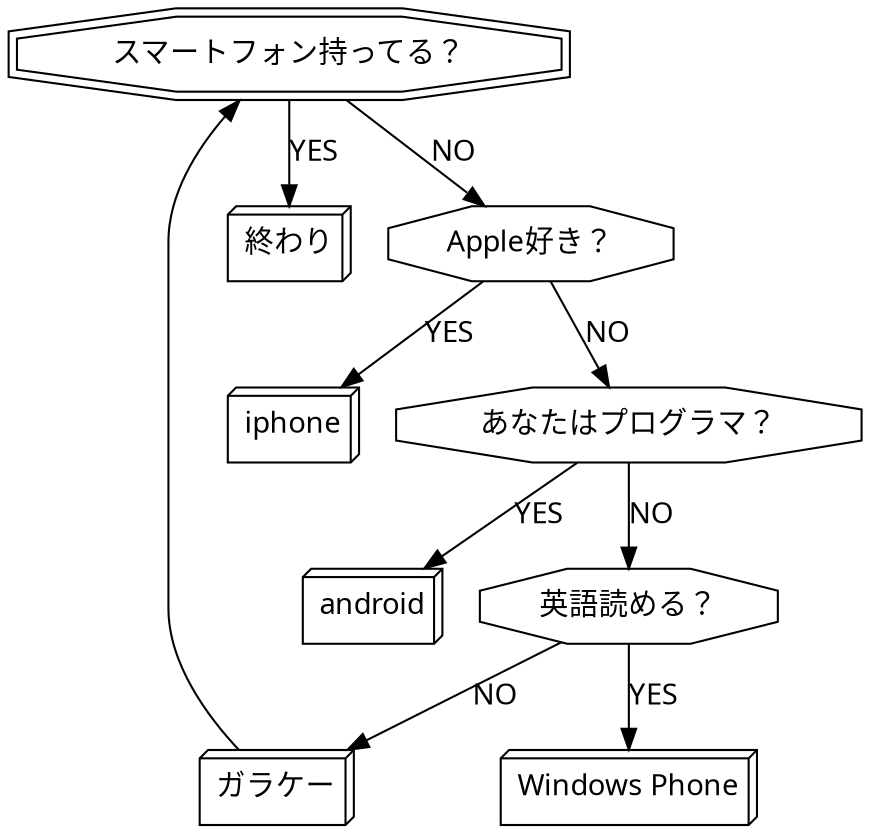 # [Install]
# sudo apt-get install graphviz
# [Run]
# dot -Tpng -o choose.png choose.dot
#
# http://blog.monophile.net/2014/02/blog-post_19.html

digraph{                           
        node       [fontname="IPAPGothic"]
        edge       [fontname="IPAPGothic"]
        node       [shape = box3d]; end iphone android wp gala ;
        node       [shape = octagon];
        start      [shape=doubleoctagon,label=スマートフォン持ってる？];
        end        [label=<終わり>]
        wp         [label="Windows Phone"]
        gala       [label=ガラケー]
        favapple   [label=Apple好き？]
        programmer [label=あなたはプログラマ？]
        english    [label=英語読める？]
        start      -> end [ label = "YES" ];
        start      -> favapple [ label = "NO" ];
        favapple   -> iphone[label = "YES"]
        favapple   -> programmer[ label= "NO" ]
        programmer -> android [label="YES"]
        programmer -> english[label="NO"]
        english    -> wp[label="YES"]
        english    -> gala[label="NO"]
        gala       -> start
}
